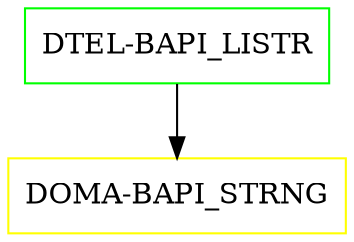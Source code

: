 digraph G {
  "DTEL-BAPI_LISTR" [shape=box,color=green];
  "DOMA-BAPI_STRNG" [shape=box,color=yellow,URL="./DOMA_BAPI_STRNG.html"];
  "DTEL-BAPI_LISTR" -> "DOMA-BAPI_STRNG";
}
